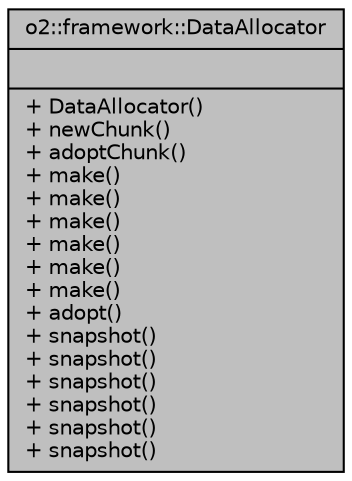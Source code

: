 digraph "o2::framework::DataAllocator"
{
 // INTERACTIVE_SVG=YES
  bgcolor="transparent";
  edge [fontname="Helvetica",fontsize="10",labelfontname="Helvetica",labelfontsize="10"];
  node [fontname="Helvetica",fontsize="10",shape=record];
  Node1 [label="{o2::framework::DataAllocator\n||+ DataAllocator()\l+ newChunk()\l+ adoptChunk()\l+ make()\l+ make()\l+ make()\l+ make()\l+ make()\l+ make()\l+ adopt()\l+ snapshot()\l+ snapshot()\l+ snapshot()\l+ snapshot()\l+ snapshot()\l+ snapshot()\l}",height=0.2,width=0.4,color="black", fillcolor="grey75", style="filled" fontcolor="black"];
}
